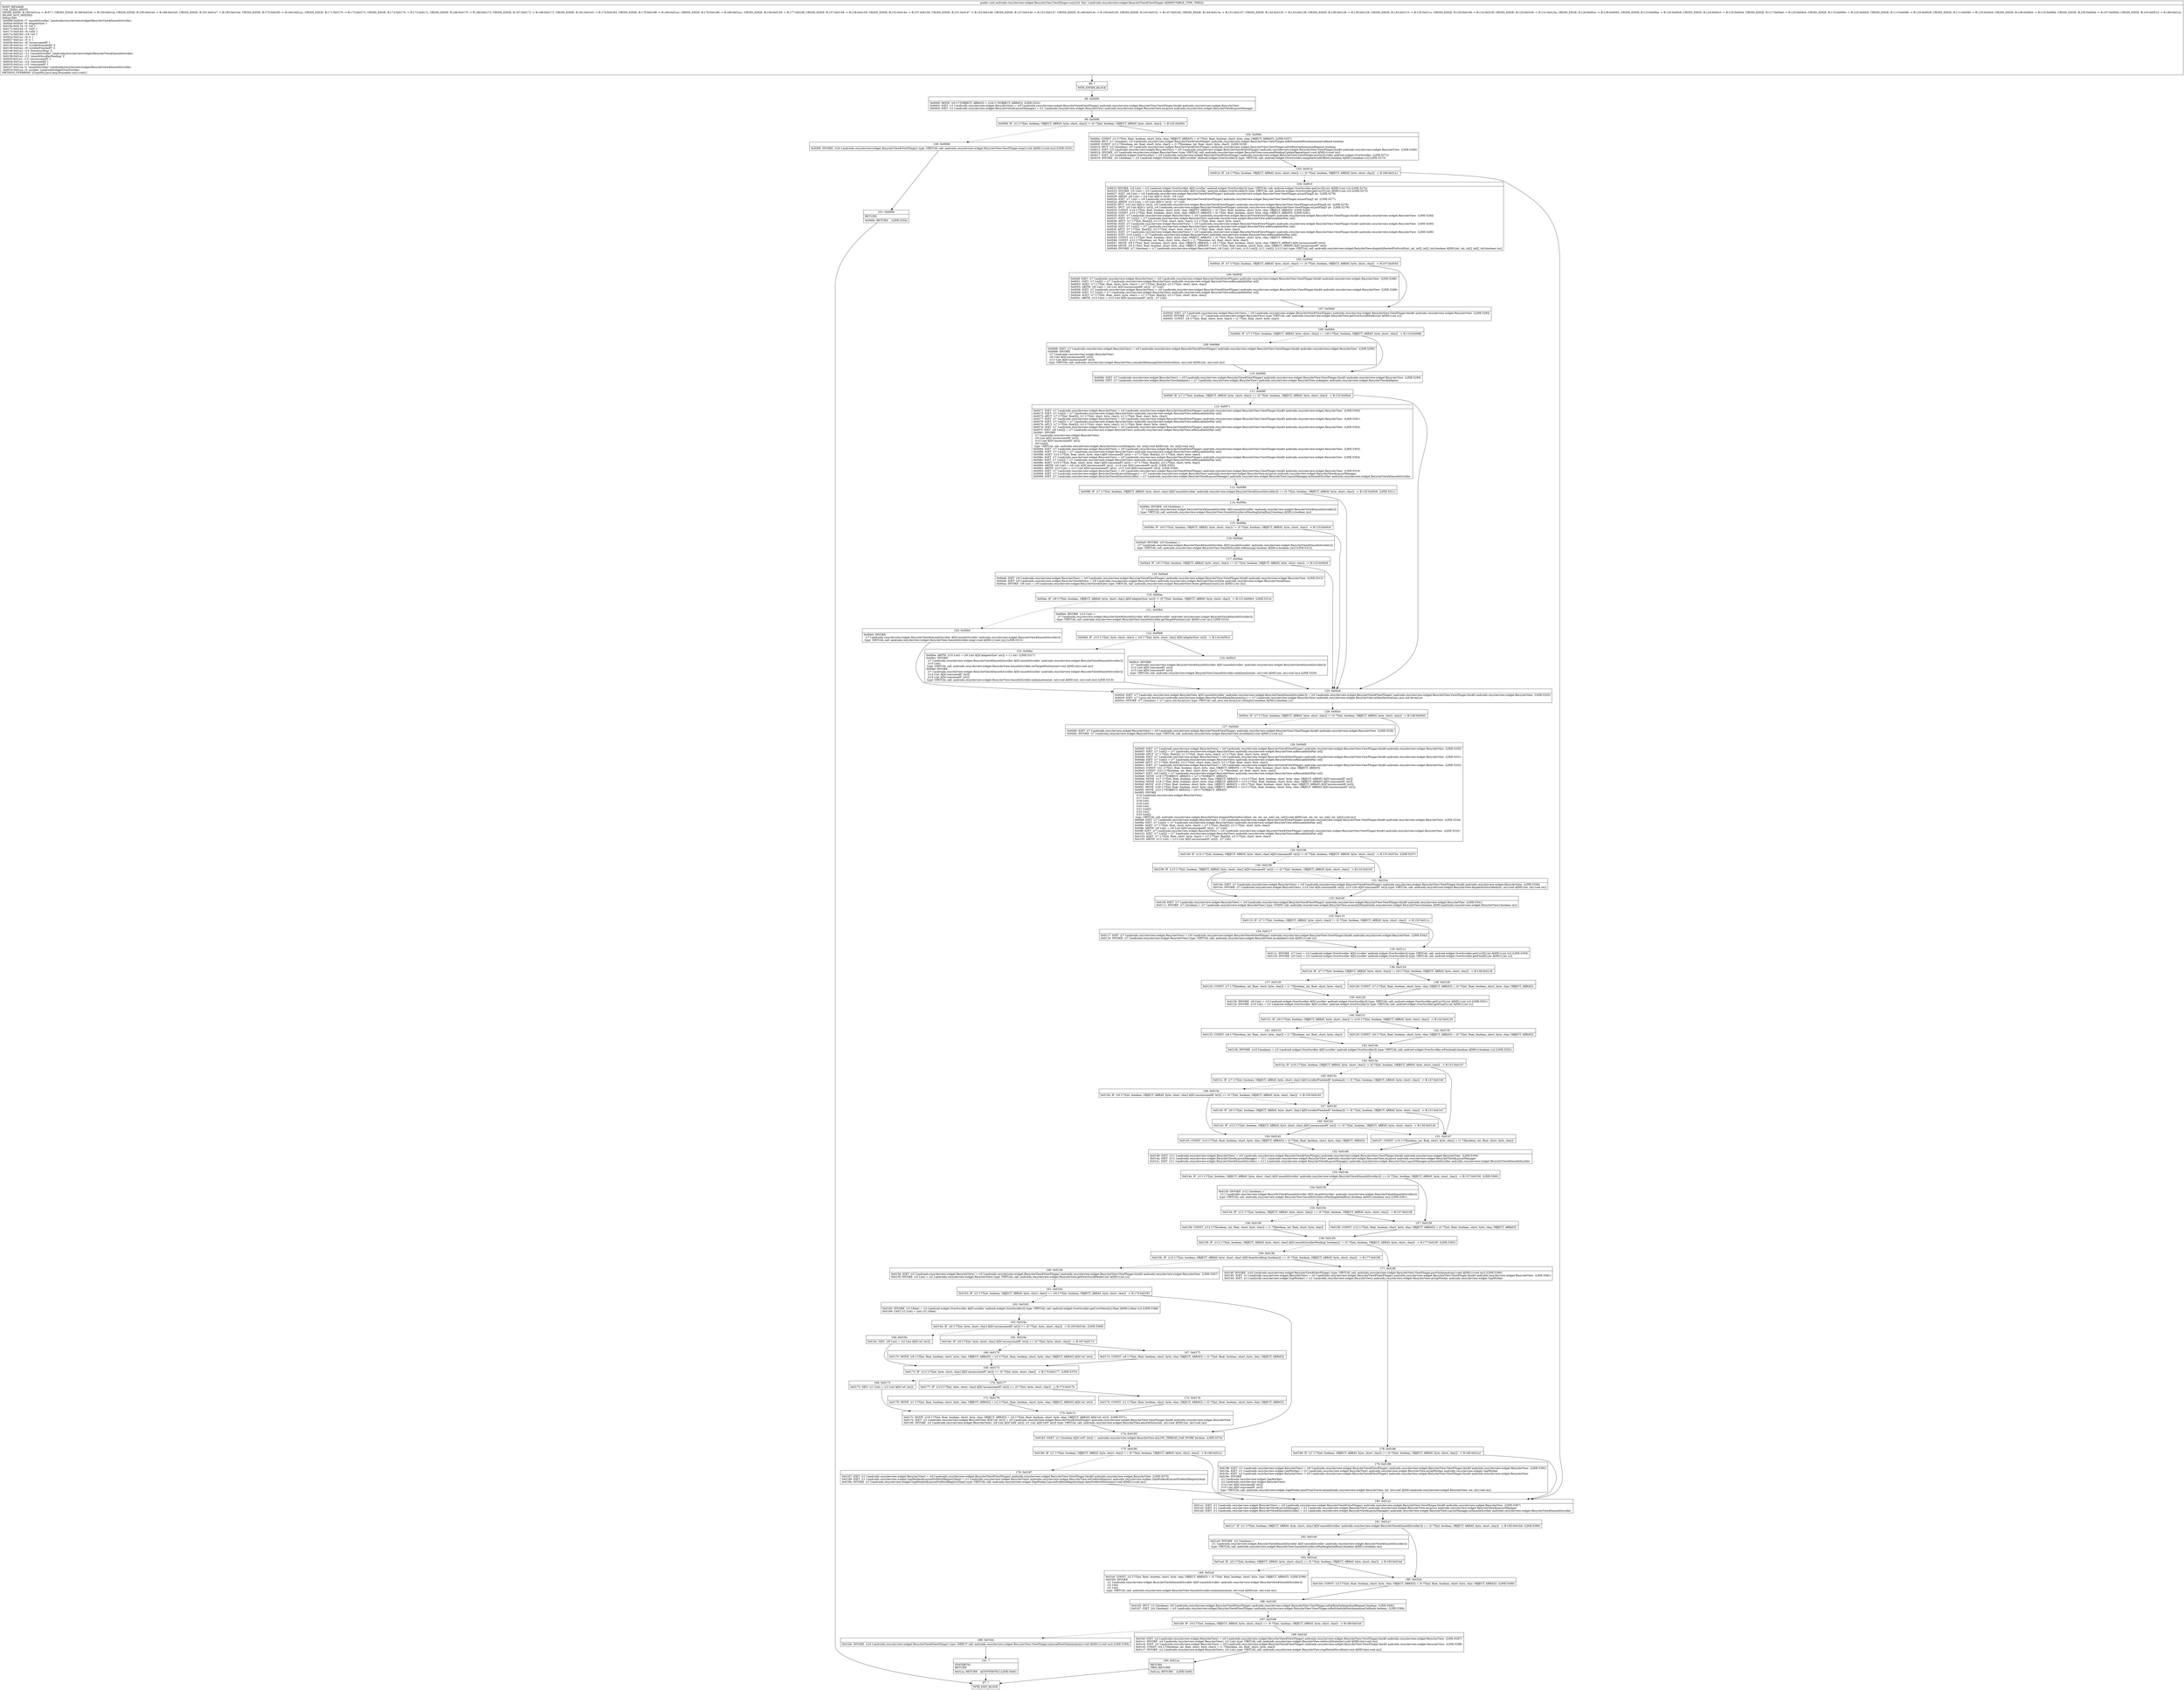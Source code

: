 digraph "CFG forandroidx.recyclerview.widget.RecyclerView.ViewFlinger.run()V" {
Node_96 [shape=record,label="{96\:\ ?|MTH_ENTER_BLOCK\l}"];
Node_98 [shape=record,label="{98\:\ 0x0000|0x0000: MOVE  (r0 I:??[OBJECT, ARRAY]) = (r24 I:??[OBJECT, ARRAY])  (LINE:5252)\l0x0002: IGET  (r1 I:androidx.recyclerview.widget.RecyclerView) = (r0 I:androidx.recyclerview.widget.RecyclerView$ViewFlinger) androidx.recyclerview.widget.RecyclerView.ViewFlinger.this$0 androidx.recyclerview.widget.RecyclerView \l0x0004: IGET  (r1 I:androidx.recyclerview.widget.RecyclerView$LayoutManager) = (r1 I:androidx.recyclerview.widget.RecyclerView) androidx.recyclerview.widget.RecyclerView.mLayout androidx.recyclerview.widget.RecyclerView$LayoutManager \l}"];
Node_99 [shape=record,label="{99\:\ 0x0006|0x0006: IF  (r1 I:??[int, boolean, OBJECT, ARRAY, byte, short, char]) != (0 ??[int, boolean, OBJECT, ARRAY, byte, short, char])  \-\> B:102:0x000c \l}"];
Node_100 [shape=record,label="{100\:\ 0x0008|0x0008: INVOKE  (r24 I:androidx.recyclerview.widget.RecyclerView$ViewFlinger) type: VIRTUAL call: androidx.recyclerview.widget.RecyclerView.ViewFlinger.stop():void A[MD:():void (m)] (LINE:5253)\l}"];
Node_101 [shape=record,label="{101\:\ 0x000b|RETURN\l|0x000b: RETURN    (LINE:5254)\l}"];
Node_97 [shape=record,label="{97\:\ ?|MTH_EXIT_BLOCK\l}"];
Node_102 [shape=record,label="{102\:\ 0x000c|0x000c: CONST  (r1 I:??[int, float, boolean, short, byte, char, OBJECT, ARRAY]) = (0 ??[int, float, boolean, short, byte, char, OBJECT, ARRAY])  (LINE:5257)\l0x000d: IPUT  (r1 I:boolean), (r0 I:androidx.recyclerview.widget.RecyclerView$ViewFlinger) androidx.recyclerview.widget.RecyclerView.ViewFlinger.mReSchedulePostAnimationCallback boolean \l0x000f: CONST  (r2 I:??[boolean, int, float, short, byte, char]) = (1 ??[boolean, int, float, short, byte, char])  (LINE:5258)\l0x0010: IPUT  (r2 I:boolean), (r0 I:androidx.recyclerview.widget.RecyclerView$ViewFlinger) androidx.recyclerview.widget.RecyclerView.ViewFlinger.mEatRunOnAnimationRequest boolean \l0x0012: IGET  (r3 I:androidx.recyclerview.widget.RecyclerView) = (r0 I:androidx.recyclerview.widget.RecyclerView$ViewFlinger) androidx.recyclerview.widget.RecyclerView.ViewFlinger.this$0 androidx.recyclerview.widget.RecyclerView  (LINE:5260)\l0x0014: INVOKE  (r3 I:androidx.recyclerview.widget.RecyclerView) type: VIRTUAL call: androidx.recyclerview.widget.RecyclerView.consumePendingUpdateOperations():void A[MD:():void (m)]\l0x0017: IGET  (r3 I:android.widget.OverScroller) = (r0 I:androidx.recyclerview.widget.RecyclerView$ViewFlinger) androidx.recyclerview.widget.RecyclerView.ViewFlinger.mOverScroller android.widget.OverScroller  (LINE:5272)\l0x0019: INVOKE  (r4 I:boolean) = (r3 I:android.widget.OverScroller A[D('scroller' android.widget.OverScroller)]) type: VIRTUAL call: android.widget.OverScroller.computeScrollOffset():boolean A[MD:():boolean (c)] (LINE:5273)\l}"];
Node_103 [shape=record,label="{103\:\ 0x001d|0x001d: IF  (r4 I:??[int, boolean, OBJECT, ARRAY, byte, short, char]) == (0 ??[int, boolean, OBJECT, ARRAY, byte, short, char])  \-\> B:180:0x01a1 \l}"];
Node_104 [shape=record,label="{104\:\ 0x001f|0x001f: INVOKE  (r4 I:int) = (r3 I:android.widget.OverScroller A[D('scroller' android.widget.OverScroller)]) type: VIRTUAL call: android.widget.OverScroller.getCurrX():int A[MD:():int (c)] (LINE:5274)\l0x0023: INVOKE  (r5 I:int) = (r3 I:android.widget.OverScroller A[D('scroller' android.widget.OverScroller)]) type: VIRTUAL call: android.widget.OverScroller.getCurrY():int A[MD:():int (c)] (LINE:5275)\l0x0027: IGET  (r6 I:int) = (r0 I:androidx.recyclerview.widget.RecyclerView$ViewFlinger) androidx.recyclerview.widget.RecyclerView.ViewFlinger.mLastFlingX int  (LINE:5276)\l0x0029: ARITH  (r6 I:int) = (r4 I:int A[D('x' int)]) \- (r6 I:int) \l0x002b: IGET  (r7 I:int) = (r0 I:androidx.recyclerview.widget.RecyclerView$ViewFlinger) androidx.recyclerview.widget.RecyclerView.ViewFlinger.mLastFlingY int  (LINE:5277)\l0x002d: ARITH  (r13 I:int) = (r5 I:int A[D('y' int)]) \- (r7 I:int) \l0x002f: IPUT  (r4 I:int A[D('x' int)]), (r0 I:androidx.recyclerview.widget.RecyclerView$ViewFlinger) androidx.recyclerview.widget.RecyclerView.ViewFlinger.mLastFlingX int  (LINE:5278)\l0x0031: IPUT  (r5 I:int A[D('y' int)]), (r0 I:androidx.recyclerview.widget.RecyclerView$ViewFlinger) androidx.recyclerview.widget.RecyclerView.ViewFlinger.mLastFlingY int  (LINE:5279)\l0x0033: CONST  (r14 I:??[int, float, boolean, short, byte, char, OBJECT, ARRAY]) = (0 ??[int, float, boolean, short, byte, char, OBJECT, ARRAY])  (LINE:5280)\l0x0034: CONST  (r15 I:??[int, float, boolean, short, byte, char, OBJECT, ARRAY]) = (0 ??[int, float, boolean, short, byte, char, OBJECT, ARRAY])  (LINE:5281)\l0x0035: IGET  (r7 I:androidx.recyclerview.widget.RecyclerView) = (r0 I:androidx.recyclerview.widget.RecyclerView$ViewFlinger) androidx.recyclerview.widget.RecyclerView.ViewFlinger.this$0 androidx.recyclerview.widget.RecyclerView  (LINE:5284)\l0x0037: IGET  (r7 I:int[]) = (r7 I:androidx.recyclerview.widget.RecyclerView) androidx.recyclerview.widget.RecyclerView.mReusableIntPair int[] \l0x0039: APUT  (r7 I:??[int, float][]), (r1 I:??[int, short, byte, char]), (r1 I:??[int, float, short, byte, char]) \l0x003b: IGET  (r7 I:androidx.recyclerview.widget.RecyclerView) = (r0 I:androidx.recyclerview.widget.RecyclerView$ViewFlinger) androidx.recyclerview.widget.RecyclerView.ViewFlinger.this$0 androidx.recyclerview.widget.RecyclerView  (LINE:5285)\l0x003d: IGET  (r7 I:int[]) = (r7 I:androidx.recyclerview.widget.RecyclerView) androidx.recyclerview.widget.RecyclerView.mReusableIntPair int[] \l0x003f: APUT  (r7 I:??[int, float][]), (r2 I:??[int, short, byte, char]), (r1 I:??[int, float, short, byte, char]) \l0x0041: IGET  (r7 I:androidx.recyclerview.widget.RecyclerView) = (r0 I:androidx.recyclerview.widget.RecyclerView$ViewFlinger) androidx.recyclerview.widget.RecyclerView.ViewFlinger.this$0 androidx.recyclerview.widget.RecyclerView  (LINE:5286)\l0x0043: IGET  (r10 I:int[]) = (r7 I:androidx.recyclerview.widget.RecyclerView) androidx.recyclerview.widget.RecyclerView.mReusableIntPair int[] \l0x0045: CONST  (r11 I:??[int, float, boolean, short, byte, char, OBJECT, ARRAY]) = (0 ??[int, float, boolean, short, byte, char, OBJECT, ARRAY]) \l0x0046: CONST  (r12 I:??[boolean, int, float, short, byte, char]) = (1 ??[boolean, int, float, short, byte, char]) \l0x0047: MOVE  (r8 I:??[int, float, boolean, short, byte, char, OBJECT, ARRAY]) = (r6 I:??[int, float, boolean, short, byte, char, OBJECT, ARRAY] A[D('unconsumedX' int)]) \l0x0048: MOVE  (r9 I:??[int, float, boolean, short, byte, char, OBJECT, ARRAY]) = (r13 I:??[int, float, boolean, short, byte, char, OBJECT, ARRAY] A[D('unconsumedY' int)]) \l0x0049: INVOKE  (r7 I:boolean) = (r7 I:androidx.recyclerview.widget.RecyclerView), (r8 I:int), (r9 I:int), (r10 I:int[]), (r11 I:int[]), (r12 I:int) type: VIRTUAL call: androidx.recyclerview.widget.RecyclerView.dispatchNestedPreScroll(int, int, int[], int[], int):boolean A[MD:(int, int, int[], int[], int):boolean (m)]\l}"];
Node_105 [shape=record,label="{105\:\ 0x004d|0x004d: IF  (r7 I:??[int, boolean, OBJECT, ARRAY, byte, short, char]) == (0 ??[int, boolean, OBJECT, ARRAY, byte, short, char])  \-\> B:107:0x005d \l}"];
Node_106 [shape=record,label="{106\:\ 0x004f|0x004f: IGET  (r7 I:androidx.recyclerview.widget.RecyclerView) = (r0 I:androidx.recyclerview.widget.RecyclerView$ViewFlinger) androidx.recyclerview.widget.RecyclerView.ViewFlinger.this$0 androidx.recyclerview.widget.RecyclerView  (LINE:5288)\l0x0051: IGET  (r7 I:int[]) = (r7 I:androidx.recyclerview.widget.RecyclerView) androidx.recyclerview.widget.RecyclerView.mReusableIntPair int[] \l0x0053: AGET  (r7 I:??[int, float, short, byte, char]) = (r7 I:??[int, float][]), (r1 I:??[int, short, byte, char]) \l0x0055: ARITH  (r6 I:int) = (r6 I:int A[D('unconsumedX' int)]) \- (r7 I:int) \l0x0056: IGET  (r7 I:androidx.recyclerview.widget.RecyclerView) = (r0 I:androidx.recyclerview.widget.RecyclerView$ViewFlinger) androidx.recyclerview.widget.RecyclerView.ViewFlinger.this$0 androidx.recyclerview.widget.RecyclerView  (LINE:5289)\l0x0058: IGET  (r7 I:int[]) = (r7 I:androidx.recyclerview.widget.RecyclerView) androidx.recyclerview.widget.RecyclerView.mReusableIntPair int[] \l0x005a: AGET  (r7 I:??[int, float, short, byte, char]) = (r7 I:??[int, float][]), (r2 I:??[int, short, byte, char]) \l0x005c: ARITH  (r13 I:int) = (r13 I:int A[D('unconsumedY' int)]) \- (r7 I:int) \l}"];
Node_107 [shape=record,label="{107\:\ 0x005d|0x005d: IGET  (r7 I:androidx.recyclerview.widget.RecyclerView) = (r0 I:androidx.recyclerview.widget.RecyclerView$ViewFlinger) androidx.recyclerview.widget.RecyclerView.ViewFlinger.this$0 androidx.recyclerview.widget.RecyclerView  (LINE:5294)\l0x005f: INVOKE  (r7 I:int) = (r7 I:androidx.recyclerview.widget.RecyclerView) type: VIRTUAL call: androidx.recyclerview.widget.RecyclerView.getOverScrollMode():int A[MD:():int (s)]\l0x0063: CONST  (r8 I:??[int, float, short, byte, char]) = (2 ??[int, float, short, byte, char]) \l}"];
Node_108 [shape=record,label="{108\:\ 0x0064|0x0064: IF  (r7 I:??[int, boolean, OBJECT, ARRAY, byte, short, char]) == (r8 I:??[int, boolean, OBJECT, ARRAY, byte, short, char])  \-\> B:110:0x006b \l}"];
Node_109 [shape=record,label="{109\:\ 0x0066|0x0066: IGET  (r7 I:androidx.recyclerview.widget.RecyclerView) = (r0 I:androidx.recyclerview.widget.RecyclerView$ViewFlinger) androidx.recyclerview.widget.RecyclerView.ViewFlinger.this$0 androidx.recyclerview.widget.RecyclerView  (LINE:5295)\l0x0068: INVOKE  \l  (r7 I:androidx.recyclerview.widget.RecyclerView)\l  (r6 I:int A[D('unconsumedX' int)])\l  (r13 I:int A[D('unconsumedY' int)])\l type: VIRTUAL call: androidx.recyclerview.widget.RecyclerView.considerReleasingGlowsOnScroll(int, int):void A[MD:(int, int):void (m)]\l}"];
Node_110 [shape=record,label="{110\:\ 0x006b|0x006b: IGET  (r7 I:androidx.recyclerview.widget.RecyclerView) = (r0 I:androidx.recyclerview.widget.RecyclerView$ViewFlinger) androidx.recyclerview.widget.RecyclerView.ViewFlinger.this$0 androidx.recyclerview.widget.RecyclerView  (LINE:5299)\l0x006d: IGET  (r7 I:androidx.recyclerview.widget.RecyclerView$Adapter) = (r7 I:androidx.recyclerview.widget.RecyclerView) androidx.recyclerview.widget.RecyclerView.mAdapter androidx.recyclerview.widget.RecyclerView$Adapter \l}"];
Node_111 [shape=record,label="{111\:\ 0x006f|0x006f: IF  (r7 I:??[int, boolean, OBJECT, ARRAY, byte, short, char]) == (0 ??[int, boolean, OBJECT, ARRAY, byte, short, char])  \-\> B:125:0x00c6 \l}"];
Node_112 [shape=record,label="{112\:\ 0x0071|0x0071: IGET  (r7 I:androidx.recyclerview.widget.RecyclerView) = (r0 I:androidx.recyclerview.widget.RecyclerView$ViewFlinger) androidx.recyclerview.widget.RecyclerView.ViewFlinger.this$0 androidx.recyclerview.widget.RecyclerView  (LINE:5300)\l0x0073: IGET  (r7 I:int[]) = (r7 I:androidx.recyclerview.widget.RecyclerView) androidx.recyclerview.widget.RecyclerView.mReusableIntPair int[] \l0x0075: APUT  (r7 I:??[int, float][]), (r1 I:??[int, short, byte, char]), (r1 I:??[int, float, short, byte, char]) \l0x0077: IGET  (r7 I:androidx.recyclerview.widget.RecyclerView) = (r0 I:androidx.recyclerview.widget.RecyclerView$ViewFlinger) androidx.recyclerview.widget.RecyclerView.ViewFlinger.this$0 androidx.recyclerview.widget.RecyclerView  (LINE:5301)\l0x0079: IGET  (r7 I:int[]) = (r7 I:androidx.recyclerview.widget.RecyclerView) androidx.recyclerview.widget.RecyclerView.mReusableIntPair int[] \l0x007b: APUT  (r7 I:??[int, float][]), (r2 I:??[int, short, byte, char]), (r1 I:??[int, float, short, byte, char]) \l0x007d: IGET  (r7 I:androidx.recyclerview.widget.RecyclerView) = (r0 I:androidx.recyclerview.widget.RecyclerView$ViewFlinger) androidx.recyclerview.widget.RecyclerView.ViewFlinger.this$0 androidx.recyclerview.widget.RecyclerView  (LINE:5302)\l0x007f: IGET  (r9 I:int[]) = (r7 I:androidx.recyclerview.widget.RecyclerView) androidx.recyclerview.widget.RecyclerView.mReusableIntPair int[] \l0x0081: INVOKE  \l  (r7 I:androidx.recyclerview.widget.RecyclerView)\l  (r6 I:int A[D('unconsumedX' int)])\l  (r13 I:int A[D('unconsumedY' int)])\l  (r9 I:int[])\l type: VIRTUAL call: androidx.recyclerview.widget.RecyclerView.scrollStep(int, int, int[]):void A[MD:(int, int, int[]):void (m)]\l0x0084: IGET  (r7 I:androidx.recyclerview.widget.RecyclerView) = (r0 I:androidx.recyclerview.widget.RecyclerView$ViewFlinger) androidx.recyclerview.widget.RecyclerView.ViewFlinger.this$0 androidx.recyclerview.widget.RecyclerView  (LINE:5303)\l0x0086: IGET  (r7 I:int[]) = (r7 I:androidx.recyclerview.widget.RecyclerView) androidx.recyclerview.widget.RecyclerView.mReusableIntPair int[] \l0x0088: AGET  (r14 I:??[int, float, short, byte, char] A[D('consumedX' int)]) = (r7 I:??[int, float][]), (r1 I:??[int, short, byte, char]) \l0x008a: IGET  (r7 I:androidx.recyclerview.widget.RecyclerView) = (r0 I:androidx.recyclerview.widget.RecyclerView$ViewFlinger) androidx.recyclerview.widget.RecyclerView.ViewFlinger.this$0 androidx.recyclerview.widget.RecyclerView  (LINE:5304)\l0x008c: IGET  (r7 I:int[]) = (r7 I:androidx.recyclerview.widget.RecyclerView) androidx.recyclerview.widget.RecyclerView.mReusableIntPair int[] \l0x008e: AGET  (r15 I:??[int, float, short, byte, char] A[D('consumedY' int)]) = (r7 I:??[int, float][]), (r2 I:??[int, short, byte, char]) \l0x0090: ARITH  (r6 I:int) = (r6 I:int A[D('unconsumedX' int)]) \- (r14 I:int A[D('consumedX' int)])  (LINE:5305)\l0x0091: ARITH  (r13 I:int) = (r13 I:int A[D('unconsumedY' int)]) \- (r15 I:int A[D('consumedY' int)])  (LINE:5306)\l0x0092: IGET  (r7 I:androidx.recyclerview.widget.RecyclerView) = (r0 I:androidx.recyclerview.widget.RecyclerView$ViewFlinger) androidx.recyclerview.widget.RecyclerView.ViewFlinger.this$0 androidx.recyclerview.widget.RecyclerView  (LINE:5310)\l0x0094: IGET  (r7 I:androidx.recyclerview.widget.RecyclerView$LayoutManager) = (r7 I:androidx.recyclerview.widget.RecyclerView) androidx.recyclerview.widget.RecyclerView.mLayout androidx.recyclerview.widget.RecyclerView$LayoutManager \l0x0096: IGET  (r7 I:androidx.recyclerview.widget.RecyclerView$SmoothScroller) = (r7 I:androidx.recyclerview.widget.RecyclerView$LayoutManager) androidx.recyclerview.widget.RecyclerView.LayoutManager.mSmoothScroller androidx.recyclerview.widget.RecyclerView$SmoothScroller \l}"];
Node_113 [shape=record,label="{113\:\ 0x0098|0x0098: IF  (r7 I:??[int, boolean, OBJECT, ARRAY, byte, short, char] A[D('smoothScroller' androidx.recyclerview.widget.RecyclerView$SmoothScroller)]) == (0 ??[int, boolean, OBJECT, ARRAY, byte, short, char])  \-\> B:125:0x00c6  (LINE:5311)\l}"];
Node_114 [shape=record,label="{114\:\ 0x009a|0x009a: INVOKE  (r9 I:boolean) = \l  (r7 I:androidx.recyclerview.widget.RecyclerView$SmoothScroller A[D('smoothScroller' androidx.recyclerview.widget.RecyclerView$SmoothScroller)])\l type: VIRTUAL call: androidx.recyclerview.widget.RecyclerView.SmoothScroller.isPendingInitialRun():boolean A[MD:():boolean (m)]\l}"];
Node_115 [shape=record,label="{115\:\ 0x009e|0x009e: IF  (r9 I:??[int, boolean, OBJECT, ARRAY, byte, short, char]) != (0 ??[int, boolean, OBJECT, ARRAY, byte, short, char])  \-\> B:125:0x00c6 \l}"];
Node_116 [shape=record,label="{116\:\ 0x00a0|0x00a0: INVOKE  (r9 I:boolean) = \l  (r7 I:androidx.recyclerview.widget.RecyclerView$SmoothScroller A[D('smoothScroller' androidx.recyclerview.widget.RecyclerView$SmoothScroller)])\l type: VIRTUAL call: androidx.recyclerview.widget.RecyclerView.SmoothScroller.isRunning():boolean A[MD:():boolean (m)] (LINE:5312)\l}"];
Node_117 [shape=record,label="{117\:\ 0x00a4|0x00a4: IF  (r9 I:??[int, boolean, OBJECT, ARRAY, byte, short, char]) == (0 ??[int, boolean, OBJECT, ARRAY, byte, short, char])  \-\> B:125:0x00c6 \l}"];
Node_118 [shape=record,label="{118\:\ 0x00a6|0x00a6: IGET  (r9 I:androidx.recyclerview.widget.RecyclerView) = (r0 I:androidx.recyclerview.widget.RecyclerView$ViewFlinger) androidx.recyclerview.widget.RecyclerView.ViewFlinger.this$0 androidx.recyclerview.widget.RecyclerView  (LINE:5313)\l0x00a8: IGET  (r9 I:androidx.recyclerview.widget.RecyclerView$State) = (r9 I:androidx.recyclerview.widget.RecyclerView) androidx.recyclerview.widget.RecyclerView.mState androidx.recyclerview.widget.RecyclerView$State \l0x00aa: INVOKE  (r9 I:int) = (r9 I:androidx.recyclerview.widget.RecyclerView$State) type: VIRTUAL call: androidx.recyclerview.widget.RecyclerView.State.getItemCount():int A[MD:():int (m)]\l}"];
Node_119 [shape=record,label="{119\:\ 0x00ae|0x00ae: IF  (r9 I:??[int, boolean, OBJECT, ARRAY, byte, short, char] A[D('adapterSize' int)]) != (0 ??[int, boolean, OBJECT, ARRAY, byte, short, char])  \-\> B:121:0x00b4  (LINE:5314)\l}"];
Node_120 [shape=record,label="{120\:\ 0x00b0|0x00b0: INVOKE  \l  (r7 I:androidx.recyclerview.widget.RecyclerView$SmoothScroller A[D('smoothScroller' androidx.recyclerview.widget.RecyclerView$SmoothScroller)])\l type: VIRTUAL call: androidx.recyclerview.widget.RecyclerView.SmoothScroller.stop():void A[MD:():void (m)] (LINE:5315)\l}"];
Node_121 [shape=record,label="{121\:\ 0x00b4|0x00b4: INVOKE  (r10 I:int) = \l  (r7 I:androidx.recyclerview.widget.RecyclerView$SmoothScroller A[D('smoothScroller' androidx.recyclerview.widget.RecyclerView$SmoothScroller)])\l type: VIRTUAL call: androidx.recyclerview.widget.RecyclerView.SmoothScroller.getTargetPosition():int A[MD:():int (m)] (LINE:5316)\l}"];
Node_122 [shape=record,label="{122\:\ 0x00b8|0x00b8: IF  (r10 I:??[int, byte, short, char]) \< (r9 I:??[int, byte, short, char] A[D('adapterSize' int)])  \-\> B:124:0x00c3 \l}"];
Node_123 [shape=record,label="{123\:\ 0x00ba|0x00ba: ARITH  (r10 I:int) = (r9 I:int A[D('adapterSize' int)]) + (\-1 int)  (LINE:5317)\l0x00bc: INVOKE  \l  (r7 I:androidx.recyclerview.widget.RecyclerView$SmoothScroller A[D('smoothScroller' androidx.recyclerview.widget.RecyclerView$SmoothScroller)])\l  (r10 I:int)\l type: VIRTUAL call: androidx.recyclerview.widget.RecyclerView.SmoothScroller.setTargetPosition(int):void A[MD:(int):void (m)]\l0x00bf: INVOKE  \l  (r7 I:androidx.recyclerview.widget.RecyclerView$SmoothScroller A[D('smoothScroller' androidx.recyclerview.widget.RecyclerView$SmoothScroller)])\l  (r14 I:int A[D('consumedX' int)])\l  (r15 I:int A[D('consumedY' int)])\l type: VIRTUAL call: androidx.recyclerview.widget.RecyclerView.SmoothScroller.onAnimation(int, int):void A[MD:(int, int):void (m)] (LINE:5318)\l}"];
Node_124 [shape=record,label="{124\:\ 0x00c3|0x00c3: INVOKE  \l  (r7 I:androidx.recyclerview.widget.RecyclerView$SmoothScroller A[D('smoothScroller' androidx.recyclerview.widget.RecyclerView$SmoothScroller)])\l  (r14 I:int A[D('consumedX' int)])\l  (r15 I:int A[D('consumedY' int)])\l type: VIRTUAL call: androidx.recyclerview.widget.RecyclerView.SmoothScroller.onAnimation(int, int):void A[MD:(int, int):void (m)] (LINE:5320)\l}"];
Node_125 [shape=record,label="{125\:\ 0x00c6|0x00c6: IGET  (r7 I:androidx.recyclerview.widget.RecyclerView A[D('smoothScroller' androidx.recyclerview.widget.RecyclerView$SmoothScroller)]) = (r0 I:androidx.recyclerview.widget.RecyclerView$ViewFlinger) androidx.recyclerview.widget.RecyclerView.ViewFlinger.this$0 androidx.recyclerview.widget.RecyclerView  (LINE:5325)\l0x00c8: IGET  (r7 I:java.util.ArrayList\<androidx.recyclerview.widget.RecyclerView$ItemDecoration\>) = (r7 I:androidx.recyclerview.widget.RecyclerView) androidx.recyclerview.widget.RecyclerView.mItemDecorations java.util.ArrayList \l0x00ca: INVOKE  (r7 I:boolean) = (r7 I:java.util.ArrayList) type: VIRTUAL call: java.util.ArrayList.isEmpty():boolean A[MD:():boolean (c)]\l}"];
Node_126 [shape=record,label="{126\:\ 0x00ce|0x00ce: IF  (r7 I:??[int, boolean, OBJECT, ARRAY, byte, short, char]) != (0 ??[int, boolean, OBJECT, ARRAY, byte, short, char])  \-\> B:128:0x00d5 \l}"];
Node_127 [shape=record,label="{127\:\ 0x00d0|0x00d0: IGET  (r7 I:androidx.recyclerview.widget.RecyclerView) = (r0 I:androidx.recyclerview.widget.RecyclerView$ViewFlinger) androidx.recyclerview.widget.RecyclerView.ViewFlinger.this$0 androidx.recyclerview.widget.RecyclerView  (LINE:5326)\l0x00d2: INVOKE  (r7 I:androidx.recyclerview.widget.RecyclerView) type: VIRTUAL call: androidx.recyclerview.widget.RecyclerView.invalidate():void A[MD:():void (s)]\l}"];
Node_128 [shape=record,label="{128\:\ 0x00d5|0x00d5: IGET  (r7 I:androidx.recyclerview.widget.RecyclerView) = (r0 I:androidx.recyclerview.widget.RecyclerView$ViewFlinger) androidx.recyclerview.widget.RecyclerView.ViewFlinger.this$0 androidx.recyclerview.widget.RecyclerView  (LINE:5330)\l0x00d7: IGET  (r7 I:int[]) = (r7 I:androidx.recyclerview.widget.RecyclerView) androidx.recyclerview.widget.RecyclerView.mReusableIntPair int[] \l0x00d9: APUT  (r7 I:??[int, float][]), (r1 I:??[int, short, byte, char]), (r1 I:??[int, float, short, byte, char]) \l0x00db: IGET  (r7 I:androidx.recyclerview.widget.RecyclerView) = (r0 I:androidx.recyclerview.widget.RecyclerView$ViewFlinger) androidx.recyclerview.widget.RecyclerView.ViewFlinger.this$0 androidx.recyclerview.widget.RecyclerView  (LINE:5331)\l0x00dd: IGET  (r7 I:int[]) = (r7 I:androidx.recyclerview.widget.RecyclerView) androidx.recyclerview.widget.RecyclerView.mReusableIntPair int[] \l0x00df: APUT  (r7 I:??[int, float][]), (r2 I:??[int, short, byte, char]), (r1 I:??[int, float, short, byte, char]) \l0x00e1: IGET  (r7 I:androidx.recyclerview.widget.RecyclerView) = (r0 I:androidx.recyclerview.widget.RecyclerView$ViewFlinger) androidx.recyclerview.widget.RecyclerView.ViewFlinger.this$0 androidx.recyclerview.widget.RecyclerView  (LINE:5332)\l0x00e3: CONST  (r21 I:??[int, float, boolean, short, byte, char, OBJECT, ARRAY]) = (0 ??[int, float, boolean, short, byte, char, OBJECT, ARRAY]) \l0x00e5: CONST  (r22 I:??[boolean, int, float, short, byte, char]) = (1 ??[boolean, int, float, short, byte, char]) \l0x00e7: IGET  (r9 I:int[]) = (r7 I:androidx.recyclerview.widget.RecyclerView) androidx.recyclerview.widget.RecyclerView.mReusableIntPair int[] \l0x00e9: MOVE  (r16 I:??[OBJECT, ARRAY]) = (r7 I:??[OBJECT, ARRAY]) \l0x00eb: MOVE  (r17 I:??[int, float, boolean, short, byte, char, OBJECT, ARRAY]) = (r14 I:??[int, float, boolean, short, byte, char, OBJECT, ARRAY] A[D('consumedX' int)]) \l0x00ed: MOVE  (r18 I:??[int, float, boolean, short, byte, char, OBJECT, ARRAY]) = (r15 I:??[int, float, boolean, short, byte, char, OBJECT, ARRAY] A[D('consumedY' int)]) \l0x00ef: MOVE  (r19 I:??[int, float, boolean, short, byte, char, OBJECT, ARRAY]) = (r6 I:??[int, float, boolean, short, byte, char, OBJECT, ARRAY] A[D('unconsumedX' int)]) \l0x00f1: MOVE  (r20 I:??[int, float, boolean, short, byte, char, OBJECT, ARRAY]) = (r13 I:??[int, float, boolean, short, byte, char, OBJECT, ARRAY] A[D('unconsumedY' int)]) \l0x00f3: MOVE  (r23 I:??[OBJECT, ARRAY]) = (r9 I:??[OBJECT, ARRAY]) \l0x00f5: INVOKE  \l  (r16 I:androidx.recyclerview.widget.RecyclerView)\l  (r17 I:int)\l  (r18 I:int)\l  (r19 I:int)\l  (r20 I:int)\l  (r21 I:int[])\l  (r22 I:int)\l  (r23 I:int[])\l type: VIRTUAL call: androidx.recyclerview.widget.RecyclerView.dispatchNestedScroll(int, int, int, int, int[], int, int[]):void A[MD:(int, int, int, int, int[], int, int[]):void (m)]\l0x00f8: IGET  (r7 I:androidx.recyclerview.widget.RecyclerView) = (r0 I:androidx.recyclerview.widget.RecyclerView$ViewFlinger) androidx.recyclerview.widget.RecyclerView.ViewFlinger.this$0 androidx.recyclerview.widget.RecyclerView  (LINE:5334)\l0x00fa: IGET  (r7 I:int[]) = (r7 I:androidx.recyclerview.widget.RecyclerView) androidx.recyclerview.widget.RecyclerView.mReusableIntPair int[] \l0x00fc: AGET  (r7 I:??[int, float, short, byte, char]) = (r7 I:??[int, float][]), (r1 I:??[int, short, byte, char]) \l0x00fe: ARITH  (r6 I:int) = (r6 I:int A[D('unconsumedX' int)]) \- (r7 I:int) \l0x00ff: IGET  (r7 I:androidx.recyclerview.widget.RecyclerView) = (r0 I:androidx.recyclerview.widget.RecyclerView$ViewFlinger) androidx.recyclerview.widget.RecyclerView.ViewFlinger.this$0 androidx.recyclerview.widget.RecyclerView  (LINE:5335)\l0x0101: IGET  (r7 I:int[]) = (r7 I:androidx.recyclerview.widget.RecyclerView) androidx.recyclerview.widget.RecyclerView.mReusableIntPair int[] \l0x0103: AGET  (r7 I:??[int, float, short, byte, char]) = (r7 I:??[int, float][]), (r2 I:??[int, short, byte, char]) \l0x0105: ARITH  (r13 I:int) = (r13 I:int A[D('unconsumedY' int)]) \- (r7 I:int) \l}"];
Node_129 [shape=record,label="{129\:\ 0x0106|0x0106: IF  (r14 I:??[int, boolean, OBJECT, ARRAY, byte, short, char] A[D('consumedX' int)]) != (0 ??[int, boolean, OBJECT, ARRAY, byte, short, char])  \-\> B:131:0x010a  (LINE:5337)\l}"];
Node_130 [shape=record,label="{130\:\ 0x0108|0x0108: IF  (r15 I:??[int, boolean, OBJECT, ARRAY, byte, short, char] A[D('consumedY' int)]) == (0 ??[int, boolean, OBJECT, ARRAY, byte, short, char])  \-\> B:132:0x010f \l}"];
Node_132 [shape=record,label="{132\:\ 0x010f|0x010f: IGET  (r7 I:androidx.recyclerview.widget.RecyclerView) = (r0 I:androidx.recyclerview.widget.RecyclerView$ViewFlinger) androidx.recyclerview.widget.RecyclerView.ViewFlinger.this$0 androidx.recyclerview.widget.RecyclerView  (LINE:5341)\l0x0111: INVOKE  (r7 I:boolean) = (r7 I:androidx.recyclerview.widget.RecyclerView) type: STATIC call: androidx.recyclerview.widget.RecyclerView.access$200(androidx.recyclerview.widget.RecyclerView):boolean A[MD:(androidx.recyclerview.widget.RecyclerView):boolean (m)]\l}"];
Node_133 [shape=record,label="{133\:\ 0x0115|0x0115: IF  (r7 I:??[int, boolean, OBJECT, ARRAY, byte, short, char]) != (0 ??[int, boolean, OBJECT, ARRAY, byte, short, char])  \-\> B:135:0x011c \l}"];
Node_134 [shape=record,label="{134\:\ 0x0117|0x0117: IGET  (r7 I:androidx.recyclerview.widget.RecyclerView) = (r0 I:androidx.recyclerview.widget.RecyclerView$ViewFlinger) androidx.recyclerview.widget.RecyclerView.ViewFlinger.this$0 androidx.recyclerview.widget.RecyclerView  (LINE:5342)\l0x0119: INVOKE  (r7 I:androidx.recyclerview.widget.RecyclerView) type: VIRTUAL call: androidx.recyclerview.widget.RecyclerView.invalidate():void A[MD:():void (s)]\l}"];
Node_135 [shape=record,label="{135\:\ 0x011c|0x011c: INVOKE  (r7 I:int) = (r3 I:android.widget.OverScroller A[D('scroller' android.widget.OverScroller)]) type: VIRTUAL call: android.widget.OverScroller.getCurrX():int A[MD:():int (c)] (LINE:5350)\l0x0120: INVOKE  (r9 I:int) = (r3 I:android.widget.OverScroller A[D('scroller' android.widget.OverScroller)]) type: VIRTUAL call: android.widget.OverScroller.getFinalX():int A[MD:():int (c)]\l}"];
Node_136 [shape=record,label="{136\:\ 0x0124|0x0124: IF  (r7 I:??[int, boolean, OBJECT, ARRAY, byte, short, char]) != (r9 I:??[int, boolean, OBJECT, ARRAY, byte, short, char])  \-\> B:138:0x0128 \l}"];
Node_137 [shape=record,label="{137\:\ 0x0126|0x0126: CONST  (r7 I:??[boolean, int, float, short, byte, char]) = (1 ??[boolean, int, float, short, byte, char]) \l}"];
Node_139 [shape=record,label="{139\:\ 0x0129|0x0129: INVOKE  (r9 I:int) = (r3 I:android.widget.OverScroller A[D('scroller' android.widget.OverScroller)]) type: VIRTUAL call: android.widget.OverScroller.getCurrY():int A[MD:():int (c)] (LINE:5351)\l0x012d: INVOKE  (r10 I:int) = (r3 I:android.widget.OverScroller A[D('scroller' android.widget.OverScroller)]) type: VIRTUAL call: android.widget.OverScroller.getFinalY():int A[MD:():int (c)]\l}"];
Node_140 [shape=record,label="{140\:\ 0x0131|0x0131: IF  (r9 I:??[int, boolean, OBJECT, ARRAY, byte, short, char]) != (r10 I:??[int, boolean, OBJECT, ARRAY, byte, short, char])  \-\> B:142:0x0135 \l}"];
Node_141 [shape=record,label="{141\:\ 0x0133|0x0133: CONST  (r9 I:??[boolean, int, float, short, byte, char]) = (1 ??[boolean, int, float, short, byte, char]) \l}"];
Node_143 [shape=record,label="{143\:\ 0x0136|0x0136: INVOKE  (r10 I:boolean) = (r3 I:android.widget.OverScroller A[D('scroller' android.widget.OverScroller)]) type: VIRTUAL call: android.widget.OverScroller.isFinished():boolean A[MD:():boolean (c)] (LINE:5352)\l}"];
Node_144 [shape=record,label="{144\:\ 0x013a|0x013a: IF  (r10 I:??[int, boolean, OBJECT, ARRAY, byte, short, char]) != (0 ??[int, boolean, OBJECT, ARRAY, byte, short, char])  \-\> B:151:0x0147 \l}"];
Node_145 [shape=record,label="{145\:\ 0x013c|0x013c: IF  (r7 I:??[int, boolean, OBJECT, ARRAY, byte, short, char] A[D('scrollerFinishedX' boolean)]) != (0 ??[int, boolean, OBJECT, ARRAY, byte, short, char])  \-\> B:147:0x0140 \l}"];
Node_146 [shape=record,label="{146\:\ 0x013e|0x013e: IF  (r6 I:??[int, boolean, OBJECT, ARRAY, byte, short, char] A[D('unconsumedX' int)]) == (0 ??[int, boolean, OBJECT, ARRAY, byte, short, char])  \-\> B:150:0x0145 \l}"];
Node_150 [shape=record,label="{150\:\ 0x0145|0x0145: CONST  (r10 I:??[int, float, boolean, short, byte, char, OBJECT, ARRAY]) = (0 ??[int, float, boolean, short, byte, char, OBJECT, ARRAY]) \l}"];
Node_152 [shape=record,label="{152\:\ 0x0148|0x0148: IGET  (r11 I:androidx.recyclerview.widget.RecyclerView) = (r0 I:androidx.recyclerview.widget.RecyclerView$ViewFlinger) androidx.recyclerview.widget.RecyclerView.ViewFlinger.this$0 androidx.recyclerview.widget.RecyclerView  (LINE:5359)\l0x014a: IGET  (r11 I:androidx.recyclerview.widget.RecyclerView$LayoutManager) = (r11 I:androidx.recyclerview.widget.RecyclerView) androidx.recyclerview.widget.RecyclerView.mLayout androidx.recyclerview.widget.RecyclerView$LayoutManager \l0x014c: IGET  (r11 I:androidx.recyclerview.widget.RecyclerView$SmoothScroller) = (r11 I:androidx.recyclerview.widget.RecyclerView$LayoutManager) androidx.recyclerview.widget.RecyclerView.LayoutManager.mSmoothScroller androidx.recyclerview.widget.RecyclerView$SmoothScroller \l}"];
Node_153 [shape=record,label="{153\:\ 0x014e|0x014e: IF  (r11 I:??[int, boolean, OBJECT, ARRAY, byte, short, char] A[D('smoothScroller' androidx.recyclerview.widget.RecyclerView$SmoothScroller)]) == (0 ??[int, boolean, OBJECT, ARRAY, byte, short, char])  \-\> B:157:0x0158  (LINE:5360)\l}"];
Node_154 [shape=record,label="{154\:\ 0x0150|0x0150: INVOKE  (r12 I:boolean) = \l  (r11 I:androidx.recyclerview.widget.RecyclerView$SmoothScroller A[D('smoothScroller' androidx.recyclerview.widget.RecyclerView$SmoothScroller)])\l type: VIRTUAL call: androidx.recyclerview.widget.RecyclerView.SmoothScroller.isPendingInitialRun():boolean A[MD:():boolean (m)] (LINE:5361)\l}"];
Node_155 [shape=record,label="{155\:\ 0x0154|0x0154: IF  (r12 I:??[int, boolean, OBJECT, ARRAY, byte, short, char]) == (0 ??[int, boolean, OBJECT, ARRAY, byte, short, char])  \-\> B:157:0x0158 \l}"];
Node_156 [shape=record,label="{156\:\ 0x0156|0x0156: CONST  (r12 I:??[boolean, int, float, short, byte, char]) = (1 ??[boolean, int, float, short, byte, char]) \l}"];
Node_158 [shape=record,label="{158\:\ 0x0159|0x0159: IF  (r12 I:??[int, boolean, OBJECT, ARRAY, byte, short, char] A[D('smoothScrollerPending' boolean)]) != (0 ??[int, boolean, OBJECT, ARRAY, byte, short, char])  \-\> B:177:0x018f  (LINE:5363)\l}"];
Node_159 [shape=record,label="{159\:\ 0x015b|0x015b: IF  (r10 I:??[int, boolean, OBJECT, ARRAY, byte, short, char] A[D('doneScrolling' boolean)]) == (0 ??[int, boolean, OBJECT, ARRAY, byte, short, char])  \-\> B:177:0x018f \l}"];
Node_160 [shape=record,label="{160\:\ 0x015d|0x015d: IGET  (r2 I:androidx.recyclerview.widget.RecyclerView) = (r0 I:androidx.recyclerview.widget.RecyclerView$ViewFlinger) androidx.recyclerview.widget.RecyclerView.ViewFlinger.this$0 androidx.recyclerview.widget.RecyclerView  (LINE:5367)\l0x015f: INVOKE  (r2 I:int) = (r2 I:androidx.recyclerview.widget.RecyclerView) type: VIRTUAL call: androidx.recyclerview.widget.RecyclerView.getOverScrollMode():int A[MD:():int (s)]\l}"];
Node_161 [shape=record,label="{161\:\ 0x0163|0x0163: IF  (r2 I:??[int, boolean, OBJECT, ARRAY, byte, short, char]) == (r8 I:??[int, boolean, OBJECT, ARRAY, byte, short, char])  \-\> B:174:0x0183 \l}"];
Node_162 [shape=record,label="{162\:\ 0x0165|0x0165: INVOKE  (r2 I:float) = (r3 I:android.widget.OverScroller A[D('scroller' android.widget.OverScroller)]) type: VIRTUAL call: android.widget.OverScroller.getCurrVelocity():float A[MD:():float (c)] (LINE:5368)\l0x0169: CAST (r2 I:int) = (int) (r2 I:float) \l}"];
Node_163 [shape=record,label="{163\:\ 0x016a|0x016a: IF  (r6 I:??[int, byte, short, char] A[D('unconsumedX' int)]) \>= (0 ??[int, byte, short, char])  \-\> B:165:0x016e  (LINE:5369)\l}"];
Node_164 [shape=record,label="{164\:\ 0x016c|0x016c: NEG  (r8 I:int) = (r2 I:int A[D('vel' int)]) \l}"];
Node_168 [shape=record,label="{168\:\ 0x0173|0x0173: IF  (r13 I:??[int, byte, short, char] A[D('unconsumedY' int)]) \>= (0 ??[int, byte, short, char])  \-\> B:170:0x0177  (LINE:5370)\l}"];
Node_169 [shape=record,label="{169\:\ 0x0175|0x0175: NEG  (r1 I:int) = (r2 I:int A[D('vel' int)]) \l}"];
Node_173 [shape=record,label="{173\:\ 0x017c|0x017c: MOVE  (r18 I:??[int, float, boolean, short, byte, char, OBJECT, ARRAY]) = (r2 I:??[int, float, boolean, short, byte, char, OBJECT, ARRAY] A[D('vel' int)])  (LINE:5371)\l0x017e: IGET  (r2 I:androidx.recyclerview.widget.RecyclerView A[D('vel' int)]) = (r0 I:androidx.recyclerview.widget.RecyclerView$ViewFlinger) androidx.recyclerview.widget.RecyclerView.ViewFlinger.this$0 androidx.recyclerview.widget.RecyclerView \l0x0180: INVOKE  (r2 I:androidx.recyclerview.widget.RecyclerView), (r8 I:int A[D('velX' int)]), (r1 I:int A[D('velY' int)]) type: VIRTUAL call: androidx.recyclerview.widget.RecyclerView.absorbGlows(int, int):void A[MD:(int, int):void (m)]\l}"];
Node_170 [shape=record,label="{170\:\ 0x0177|0x0177: IF  (r13 I:??[int, byte, short, char] A[D('unconsumedY' int)]) \<= (0 ??[int, byte, short, char])  \-\> B:172:0x017b \l}"];
Node_171 [shape=record,label="{171\:\ 0x0179|0x0179: MOVE  (r1 I:??[int, float, boolean, short, byte, char, OBJECT, ARRAY]) = (r2 I:??[int, float, boolean, short, byte, char, OBJECT, ARRAY] A[D('vel' int)]) \l}"];
Node_172 [shape=record,label="{172\:\ 0x017b|0x017b: CONST  (r1 I:??[int, float, boolean, short, byte, char, OBJECT, ARRAY]) = (0 ??[int, float, boolean, short, byte, char, OBJECT, ARRAY]) \l}"];
Node_165 [shape=record,label="{165\:\ 0x016e|0x016e: IF  (r6 I:??[int, byte, short, char] A[D('unconsumedX' int)]) \<= (0 ??[int, byte, short, char])  \-\> B:167:0x0172 \l}"];
Node_166 [shape=record,label="{166\:\ 0x0170|0x0170: MOVE  (r8 I:??[int, float, boolean, short, byte, char, OBJECT, ARRAY]) = (r2 I:??[int, float, boolean, short, byte, char, OBJECT, ARRAY] A[D('vel' int)]) \l}"];
Node_167 [shape=record,label="{167\:\ 0x0172|0x0172: CONST  (r8 I:??[int, float, boolean, short, byte, char, OBJECT, ARRAY]) = (0 ??[int, float, boolean, short, byte, char, OBJECT, ARRAY]) \l}"];
Node_174 [shape=record,label="{174\:\ 0x0183|0x0183: SGET  (r1 I:boolean A[D('velY' int)]) =  androidx.recyclerview.widget.RecyclerView.ALLOW_THREAD_GAP_WORK boolean  (LINE:5374)\l}"];
Node_175 [shape=record,label="{175\:\ 0x0185|0x0185: IF  (r1 I:??[int, boolean, OBJECT, ARRAY, byte, short, char]) == (0 ??[int, boolean, OBJECT, ARRAY, byte, short, char])  \-\> B:180:0x01a1 \l}"];
Node_176 [shape=record,label="{176\:\ 0x0187|0x0187: IGET  (r1 I:androidx.recyclerview.widget.RecyclerView) = (r0 I:androidx.recyclerview.widget.RecyclerView$ViewFlinger) androidx.recyclerview.widget.RecyclerView.ViewFlinger.this$0 androidx.recyclerview.widget.RecyclerView  (LINE:5375)\l0x0189: IGET  (r1 I:androidx.recyclerview.widget.GapWorker$LayoutPrefetchRegistryImpl) = (r1 I:androidx.recyclerview.widget.RecyclerView) androidx.recyclerview.widget.RecyclerView.mPrefetchRegistry androidx.recyclerview.widget.GapWorker$LayoutPrefetchRegistryImpl \l0x018b: INVOKE  (r1 I:androidx.recyclerview.widget.GapWorker$LayoutPrefetchRegistryImpl) type: VIRTUAL call: androidx.recyclerview.widget.GapWorker.LayoutPrefetchRegistryImpl.clearPrefetchPositions():void A[MD:():void (m)]\l}"];
Node_177 [shape=record,label="{177\:\ 0x018f|0x018f: INVOKE  (r24 I:androidx.recyclerview.widget.RecyclerView$ViewFlinger) type: VIRTUAL call: androidx.recyclerview.widget.RecyclerView.ViewFlinger.postOnAnimation():void A[MD:():void (m)] (LINE:5380)\l0x0192: IGET  (r1 I:androidx.recyclerview.widget.RecyclerView) = (r0 I:androidx.recyclerview.widget.RecyclerView$ViewFlinger) androidx.recyclerview.widget.RecyclerView.ViewFlinger.this$0 androidx.recyclerview.widget.RecyclerView  (LINE:5381)\l0x0194: IGET  (r1 I:androidx.recyclerview.widget.GapWorker) = (r1 I:androidx.recyclerview.widget.RecyclerView) androidx.recyclerview.widget.RecyclerView.mGapWorker androidx.recyclerview.widget.GapWorker \l}"];
Node_178 [shape=record,label="{178\:\ 0x0196|0x0196: IF  (r1 I:??[int, boolean, OBJECT, ARRAY, byte, short, char]) == (0 ??[int, boolean, OBJECT, ARRAY, byte, short, char])  \-\> B:180:0x01a1 \l}"];
Node_179 [shape=record,label="{179\:\ 0x0198|0x0198: IGET  (r1 I:androidx.recyclerview.widget.RecyclerView) = (r0 I:androidx.recyclerview.widget.RecyclerView$ViewFlinger) androidx.recyclerview.widget.RecyclerView.ViewFlinger.this$0 androidx.recyclerview.widget.RecyclerView  (LINE:5382)\l0x019a: IGET  (r1 I:androidx.recyclerview.widget.GapWorker) = (r1 I:androidx.recyclerview.widget.RecyclerView) androidx.recyclerview.widget.RecyclerView.mGapWorker androidx.recyclerview.widget.GapWorker \l0x019c: IGET  (r2 I:androidx.recyclerview.widget.RecyclerView) = (r0 I:androidx.recyclerview.widget.RecyclerView$ViewFlinger) androidx.recyclerview.widget.RecyclerView.ViewFlinger.this$0 androidx.recyclerview.widget.RecyclerView \l0x019e: INVOKE  \l  (r1 I:androidx.recyclerview.widget.GapWorker)\l  (r2 I:androidx.recyclerview.widget.RecyclerView)\l  (r14 I:int A[D('consumedX' int)])\l  (r15 I:int A[D('consumedY' int)])\l type: VIRTUAL call: androidx.recyclerview.widget.GapWorker.postFromTraversal(androidx.recyclerview.widget.RecyclerView, int, int):void A[MD:(androidx.recyclerview.widget.RecyclerView, int, int):void (m)]\l}"];
Node_157 [shape=record,label="{157\:\ 0x0158|0x0158: CONST  (r12 I:??[int, float, boolean, short, byte, char, OBJECT, ARRAY]) = (0 ??[int, float, boolean, short, byte, char, OBJECT, ARRAY]) \l}"];
Node_147 [shape=record,label="{147\:\ 0x0140|0x0140: IF  (r9 I:??[int, boolean, OBJECT, ARRAY, byte, short, char] A[D('scrollerFinishedY' boolean)]) != (0 ??[int, boolean, OBJECT, ARRAY, byte, short, char])  \-\> B:151:0x0147 \l}"];
Node_148 [shape=record,label="{148\:\ 0x0142|0x0142: IF  (r13 I:??[int, boolean, OBJECT, ARRAY, byte, short, char] A[D('unconsumedY' int)]) == (0 ??[int, boolean, OBJECT, ARRAY, byte, short, char])  \-\> B:150:0x0145 \l}"];
Node_151 [shape=record,label="{151\:\ 0x0147|0x0147: CONST  (r10 I:??[boolean, int, float, short, byte, char]) = (1 ??[boolean, int, float, short, byte, char]) \l}"];
Node_142 [shape=record,label="{142\:\ 0x0135|0x0135: CONST  (r9 I:??[int, float, boolean, short, byte, char, OBJECT, ARRAY]) = (0 ??[int, float, boolean, short, byte, char, OBJECT, ARRAY]) \l}"];
Node_138 [shape=record,label="{138\:\ 0x0128|0x0128: CONST  (r7 I:??[int, float, boolean, short, byte, char, OBJECT, ARRAY]) = (0 ??[int, float, boolean, short, byte, char, OBJECT, ARRAY]) \l}"];
Node_131 [shape=record,label="{131\:\ 0x010a|0x010a: IGET  (r7 I:androidx.recyclerview.widget.RecyclerView) = (r0 I:androidx.recyclerview.widget.RecyclerView$ViewFlinger) androidx.recyclerview.widget.RecyclerView.ViewFlinger.this$0 androidx.recyclerview.widget.RecyclerView  (LINE:5338)\l0x010c: INVOKE  (r7 I:androidx.recyclerview.widget.RecyclerView), (r14 I:int A[D('consumedX' int)]), (r15 I:int A[D('consumedY' int)]) type: VIRTUAL call: androidx.recyclerview.widget.RecyclerView.dispatchOnScrolled(int, int):void A[MD:(int, int):void (m)]\l}"];
Node_180 [shape=record,label="{180\:\ 0x01a1|0x01a1: IGET  (r1 I:androidx.recyclerview.widget.RecyclerView) = (r0 I:androidx.recyclerview.widget.RecyclerView$ViewFlinger) androidx.recyclerview.widget.RecyclerView.ViewFlinger.this$0 androidx.recyclerview.widget.RecyclerView  (LINE:5387)\l0x01a3: IGET  (r1 I:androidx.recyclerview.widget.RecyclerView$LayoutManager) = (r1 I:androidx.recyclerview.widget.RecyclerView) androidx.recyclerview.widget.RecyclerView.mLayout androidx.recyclerview.widget.RecyclerView$LayoutManager \l0x01a5: IGET  (r1 I:androidx.recyclerview.widget.RecyclerView$SmoothScroller) = (r1 I:androidx.recyclerview.widget.RecyclerView$LayoutManager) androidx.recyclerview.widget.RecyclerView.LayoutManager.mSmoothScroller androidx.recyclerview.widget.RecyclerView$SmoothScroller \l}"];
Node_181 [shape=record,label="{181\:\ 0x01a7|0x01a7: IF  (r1 I:??[int, boolean, OBJECT, ARRAY, byte, short, char] A[D('smoothScroller' androidx.recyclerview.widget.RecyclerView$SmoothScroller)]) == (0 ??[int, boolean, OBJECT, ARRAY, byte, short, char])  \-\> B:185:0x01b4  (LINE:5389)\l}"];
Node_182 [shape=record,label="{182\:\ 0x01a9|0x01a9: INVOKE  (r2 I:boolean) = \l  (r1 I:androidx.recyclerview.widget.RecyclerView$SmoothScroller A[D('smoothScroller' androidx.recyclerview.widget.RecyclerView$SmoothScroller)])\l type: VIRTUAL call: androidx.recyclerview.widget.RecyclerView.SmoothScroller.isPendingInitialRun():boolean A[MD:():boolean (m)]\l}"];
Node_183 [shape=record,label="{183\:\ 0x01ad|0x01ad: IF  (r2 I:??[int, boolean, OBJECT, ARRAY, byte, short, char]) == (0 ??[int, boolean, OBJECT, ARRAY, byte, short, char])  \-\> B:185:0x01b4 \l}"];
Node_184 [shape=record,label="{184\:\ 0x01af|0x01af: CONST  (r2 I:??[int, float, boolean, short, byte, char, OBJECT, ARRAY]) = (0 ??[int, float, boolean, short, byte, char, OBJECT, ARRAY])  (LINE:5390)\l0x01b0: INVOKE  \l  (r1 I:androidx.recyclerview.widget.RecyclerView$SmoothScroller A[D('smoothScroller' androidx.recyclerview.widget.RecyclerView$SmoothScroller)])\l  (r2 I:int)\l  (r2 I:int)\l type: VIRTUAL call: androidx.recyclerview.widget.RecyclerView.SmoothScroller.onAnimation(int, int):void A[MD:(int, int):void (m)]\l}"];
Node_186 [shape=record,label="{186\:\ 0x01b5|0x01b5: IPUT  (r2 I:boolean), (r0 I:androidx.recyclerview.widget.RecyclerView$ViewFlinger) androidx.recyclerview.widget.RecyclerView.ViewFlinger.mEatRunOnAnimationRequest boolean  (LINE:5393)\l0x01b7: IGET  (r4 I:boolean) = (r0 I:androidx.recyclerview.widget.RecyclerView$ViewFlinger) androidx.recyclerview.widget.RecyclerView.ViewFlinger.mReSchedulePostAnimationCallback boolean  (LINE:5394)\l}"];
Node_187 [shape=record,label="{187\:\ 0x01b9|0x01b9: IF  (r4 I:??[int, boolean, OBJECT, ARRAY, byte, short, char]) == (0 ??[int, boolean, OBJECT, ARRAY, byte, short, char])  \-\> B:189:0x01bf \l}"];
Node_188 [shape=record,label="{188\:\ 0x01bb|0x01bb: INVOKE  (r24 I:androidx.recyclerview.widget.RecyclerView$ViewFlinger) type: DIRECT call: androidx.recyclerview.widget.RecyclerView.ViewFlinger.internalPostOnAnimation():void A[MD:():void (m)] (LINE:5395)\l}"];
Node_191 [shape=record,label="{191\:\ ?|SYNTHETIC\lRETURN\l|0x01ca: RETURN   A[SYNTHETIC] (LINE:5400)\l}"];
Node_189 [shape=record,label="{189\:\ 0x01bf|0x01bf: IGET  (r4 I:androidx.recyclerview.widget.RecyclerView) = (r0 I:androidx.recyclerview.widget.RecyclerView$ViewFlinger) androidx.recyclerview.widget.RecyclerView.ViewFlinger.this$0 androidx.recyclerview.widget.RecyclerView  (LINE:5397)\l0x01c1: INVOKE  (r4 I:androidx.recyclerview.widget.RecyclerView), (r2 I:int) type: VIRTUAL call: androidx.recyclerview.widget.RecyclerView.setScrollState(int):void A[MD:(int):void (m)]\l0x01c4: IGET  (r2 I:androidx.recyclerview.widget.RecyclerView) = (r0 I:androidx.recyclerview.widget.RecyclerView$ViewFlinger) androidx.recyclerview.widget.RecyclerView.ViewFlinger.this$0 androidx.recyclerview.widget.RecyclerView  (LINE:5398)\l0x01c6: CONST  (r4 I:??[boolean, int, float, short, byte, char]) = (1 ??[boolean, int, float, short, byte, char]) \l0x01c7: INVOKE  (r2 I:androidx.recyclerview.widget.RecyclerView), (r4 I:int) type: VIRTUAL call: androidx.recyclerview.widget.RecyclerView.stopNestedScroll(int):void A[MD:(int):void (m)]\l}"];
Node_190 [shape=record,label="{190\:\ 0x01ca|RETURN\lORIG_RETURN\l|0x01ca: RETURN    (LINE:5400)\l}"];
Node_185 [shape=record,label="{185\:\ 0x01b4|0x01b4: CONST  (r2 I:??[int, float, boolean, short, byte, char, OBJECT, ARRAY]) = (0 ??[int, float, boolean, short, byte, char, OBJECT, ARRAY])  (LINE:5389)\l}"];
MethodNode[shape=record,label="{public void androidx.recyclerview.widget.RecyclerView.ViewFlinger.run((r24 'this' I:androidx.recyclerview.widget.RecyclerView$ViewFlinger A[IMMUTABLE_TYPE, THIS]))  | DONT_RENAME\lUSE_LINES_HINTS\lCROSS_EDGE: B:190:0x01ca \-\> B:97:?, CROSS_EDGE: B:189:0x01bf \-\> B:190:0x01ca, CROSS_EDGE: B:185:0x01b4 \-\> B:186:0x01b5, CROSS_EDGE: B:181:0x01a7 \-\> B:185:0x01b4, CROSS_EDGE: B:175:0x0185 \-\> B:180:0x01a1, CROSS_EDGE: B:171:0x0179 \-\> B:173:0x017c, CROSS_EDGE: B:172:0x017b \-\> B:173:0x017c, CROSS_EDGE: B:166:0x0170 \-\> B:168:0x0173, CROSS_EDGE: B:167:0x0172 \-\> B:168:0x0173, CROSS_EDGE: B:161:0x0163 \-\> B:174:0x0183, CROSS_EDGE: B:179:0x0198 \-\> B:180:0x01a1, CROSS_EDGE: B:178:0x0196 \-\> B:180:0x01a1, CROSS_EDGE: B:158:0x0159 \-\> B:177:0x018f, CROSS_EDGE: B:157:0x0158 \-\> B:158:0x0159, CROSS_EDGE: B:153:0x014e \-\> B:157:0x0158, CROSS_EDGE: B:151:0x0147 \-\> B:152:0x0148, CROSS_EDGE: B:147:0x0140 \-\> B:151:0x0147, CROSS_EDGE: B:146:0x013e \-\> B:150:0x0145, CROSS_EDGE: B:145:0x013c \-\> B:147:0x0140, CROSS_EDGE: B:144:0x013a \-\> B:151:0x0147, CROSS_EDGE: B:142:0x0135 \-\> B:143:0x0136, CROSS_EDGE: B:138:0x0128 \-\> B:139:0x0129, CROSS_EDGE: B:133:0x0115 \-\> B:135:0x011c, CROSS_EDGE: B:130:0x0108 \-\> B:132:0x010f, CROSS_EDGE: B:129:0x0106 \-\> B:131:0x010a, CROSS_EDGE: B:126:0x00ce \-\> B:128:0x00d5, CROSS_EDGE: B:123:0x00ba \-\> B:125:0x00c6, CROSS_EDGE: B:124:0x00c3 \-\> B:125:0x00c6, CROSS_EDGE: B:117:0x00a4 \-\> B:125:0x00c6, CROSS_EDGE: B:115:0x009e \-\> B:125:0x00c6, CROSS_EDGE: B:113:0x0098 \-\> B:125:0x00c6, CROSS_EDGE: B:111:0x006f \-\> B:125:0x00c6, CROSS_EDGE: B:108:0x0064 \-\> B:110:0x006b, CROSS_EDGE: B:105:0x004d \-\> B:107:0x005d, CROSS_EDGE: B:103:0x001d \-\> B:180:0x01a1\lINLINE_NOT_NEEDED\lDebug Info:\l  0x0098\-0x00c6: r7 'smoothScroller' Landroidx\/recyclerview\/widget\/RecyclerView$SmoothScroller;\l  0x00ae\-0x00c6: r9 'adapterSize' I\l  0x016a\-0x017e: r2 'vel' I\l  0x017c\-0x0183: r1 'velY' I\l  0x0173\-0x0183: r8 'velX' I\l  0x017e\-0x0183: r18 'vel' I\l  0x0023\-0x01a1: r4 'x' I\l  0x0027\-0x01a1: r5 'y' I\l  0x002b\-0x01a1: r6 'unconsumedX' I\l  0x0129\-0x01a1: r7 'scrollerFinishedX' Z\l  0x0136\-0x01a1: r9 'scrollerFinishedY' Z\l  0x0148\-0x01a1: r10 'doneScrolling' Z\l  0x014e\-0x01a1: r11 'smoothScroller' Landroidx\/recyclerview\/widget\/RecyclerView$SmoothScroller;\l  0x0159\-0x01a1: r12 'smoothScrollerPending' Z\l  0x002f\-0x01a1: r13 'unconsumedY' I\l  0x0034\-0x01a1: r14 'consumedX' I\l  0x0035\-0x01a1: r15 'consumedY' I\l  0x01a7\-0x01ca: r1 'smoothScroller' Landroidx\/recyclerview\/widget\/RecyclerView$SmoothScroller;\l  0x0019\-0x01ca: r3 'scroller' Landroid\/widget\/OverScroller;\lMETHOD_OVERRIDE: [ClspMth\{java.lang.Runnable.run():void\}]\l}"];
MethodNode -> Node_96;Node_96 -> Node_98;
Node_98 -> Node_99;
Node_99 -> Node_100[style=dashed];
Node_99 -> Node_102;
Node_100 -> Node_101;
Node_101 -> Node_97;
Node_102 -> Node_103;
Node_103 -> Node_104[style=dashed];
Node_103 -> Node_180;
Node_104 -> Node_105;
Node_105 -> Node_106[style=dashed];
Node_105 -> Node_107;
Node_106 -> Node_107;
Node_107 -> Node_108;
Node_108 -> Node_109[style=dashed];
Node_108 -> Node_110;
Node_109 -> Node_110;
Node_110 -> Node_111;
Node_111 -> Node_112[style=dashed];
Node_111 -> Node_125;
Node_112 -> Node_113;
Node_113 -> Node_114[style=dashed];
Node_113 -> Node_125;
Node_114 -> Node_115;
Node_115 -> Node_116[style=dashed];
Node_115 -> Node_125;
Node_116 -> Node_117;
Node_117 -> Node_118[style=dashed];
Node_117 -> Node_125;
Node_118 -> Node_119;
Node_119 -> Node_120[style=dashed];
Node_119 -> Node_121;
Node_120 -> Node_125;
Node_121 -> Node_122;
Node_122 -> Node_123[style=dashed];
Node_122 -> Node_124;
Node_123 -> Node_125;
Node_124 -> Node_125;
Node_125 -> Node_126;
Node_126 -> Node_127[style=dashed];
Node_126 -> Node_128;
Node_127 -> Node_128;
Node_128 -> Node_129;
Node_129 -> Node_130[style=dashed];
Node_129 -> Node_131;
Node_130 -> Node_131[style=dashed];
Node_130 -> Node_132;
Node_132 -> Node_133;
Node_133 -> Node_134[style=dashed];
Node_133 -> Node_135;
Node_134 -> Node_135;
Node_135 -> Node_136;
Node_136 -> Node_137[style=dashed];
Node_136 -> Node_138;
Node_137 -> Node_139;
Node_139 -> Node_140;
Node_140 -> Node_141[style=dashed];
Node_140 -> Node_142;
Node_141 -> Node_143;
Node_143 -> Node_144;
Node_144 -> Node_145[style=dashed];
Node_144 -> Node_151;
Node_145 -> Node_146[style=dashed];
Node_145 -> Node_147;
Node_146 -> Node_147[style=dashed];
Node_146 -> Node_150;
Node_150 -> Node_152;
Node_152 -> Node_153;
Node_153 -> Node_154[style=dashed];
Node_153 -> Node_157;
Node_154 -> Node_155;
Node_155 -> Node_156[style=dashed];
Node_155 -> Node_157;
Node_156 -> Node_158;
Node_158 -> Node_159[style=dashed];
Node_158 -> Node_177;
Node_159 -> Node_160[style=dashed];
Node_159 -> Node_177;
Node_160 -> Node_161;
Node_161 -> Node_162[style=dashed];
Node_161 -> Node_174;
Node_162 -> Node_163;
Node_163 -> Node_164[style=dashed];
Node_163 -> Node_165;
Node_164 -> Node_168;
Node_168 -> Node_169[style=dashed];
Node_168 -> Node_170;
Node_169 -> Node_173;
Node_173 -> Node_174;
Node_170 -> Node_171[style=dashed];
Node_170 -> Node_172;
Node_171 -> Node_173;
Node_172 -> Node_173;
Node_165 -> Node_166[style=dashed];
Node_165 -> Node_167;
Node_166 -> Node_168;
Node_167 -> Node_168;
Node_174 -> Node_175;
Node_175 -> Node_176[style=dashed];
Node_175 -> Node_180;
Node_176 -> Node_180;
Node_177 -> Node_178;
Node_178 -> Node_179[style=dashed];
Node_178 -> Node_180;
Node_179 -> Node_180;
Node_157 -> Node_158;
Node_147 -> Node_148[style=dashed];
Node_147 -> Node_151;
Node_148 -> Node_150;
Node_148 -> Node_151[style=dashed];
Node_151 -> Node_152;
Node_142 -> Node_143;
Node_138 -> Node_139;
Node_131 -> Node_132;
Node_180 -> Node_181;
Node_181 -> Node_182[style=dashed];
Node_181 -> Node_185;
Node_182 -> Node_183;
Node_183 -> Node_184[style=dashed];
Node_183 -> Node_185;
Node_184 -> Node_186;
Node_186 -> Node_187;
Node_187 -> Node_188[style=dashed];
Node_187 -> Node_189;
Node_188 -> Node_191;
Node_191 -> Node_97;
Node_189 -> Node_190;
Node_190 -> Node_97;
Node_185 -> Node_186;
}

